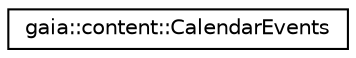 digraph G
{
  edge [fontname="Helvetica",fontsize="10",labelfontname="Helvetica",labelfontsize="10"];
  node [fontname="Helvetica",fontsize="10",shape=record];
  rankdir=LR;
  Node1 [label="gaia::content::CalendarEvents",height=0.2,width=0.4,color="black", fillcolor="white", style="filled",URL="$d6/df8/classgaia_1_1content_1_1_calendar_events.html",tooltip="Constants and helpers for the Calendar Events, Instances and Attendees table."];
}
